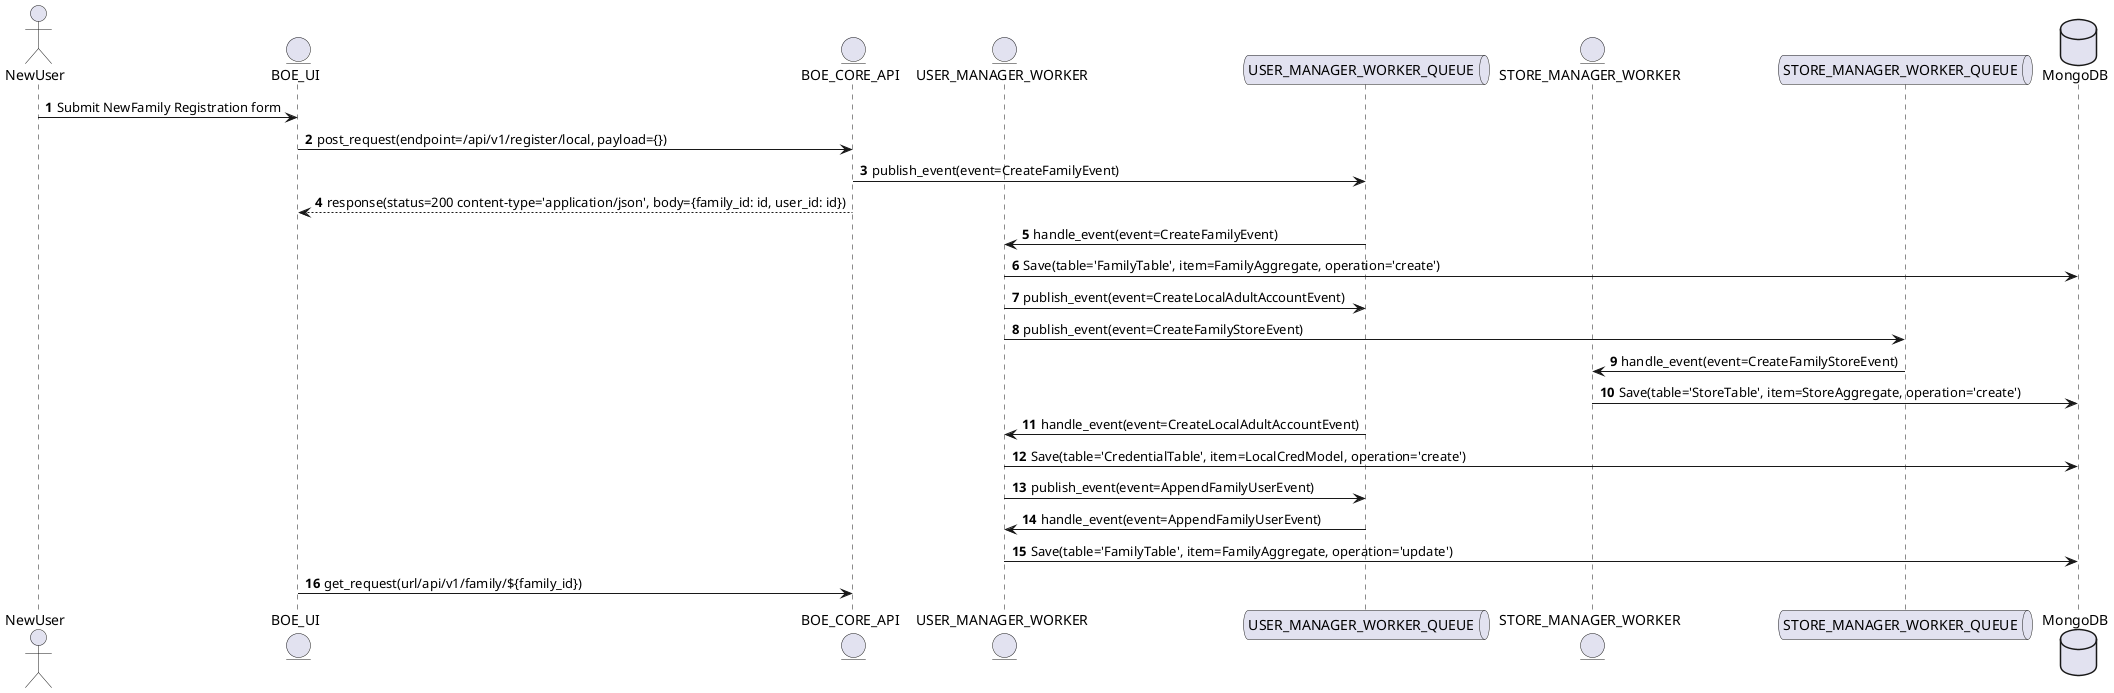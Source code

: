 @startuml
autonumber
actor NewUser
entity BOE_UI
entity BOE_CORE_API
entity USER_MANAGER_WORKER
queue USER_MANAGER_WORKER_QUEUE
entity STORE_MANAGER_WORKER
queue STORE_MANAGER_WORKER_QUEUE

database MongoDB


NewUser -> BOE_UI : Submit NewFamily Registration form
BOE_UI -> BOE_CORE_API: post_request(endpoint=/api/v1/register/local, payload={})
BOE_CORE_API -> USER_MANAGER_WORKER_QUEUE : publish_event(event=CreateFamilyEvent)
BOE_CORE_API --> BOE_UI: response(status=200 content-type='application/json', body={family_id: id, user_id: id})
USER_MANAGER_WORKER_QUEUE -> USER_MANAGER_WORKER: handle_event(event=CreateFamilyEvent)
USER_MANAGER_WORKER -> MongoDB : Save(table='FamilyTable', item=FamilyAggregate, operation='create')
USER_MANAGER_WORKER -> USER_MANAGER_WORKER_QUEUE: publish_event(event=CreateLocalAdultAccountEvent)
USER_MANAGER_WORKER -> STORE_MANAGER_WORKER_QUEUE: publish_event(event=CreateFamilyStoreEvent)
STORE_MANAGER_WORKER_QUEUE -> STORE_MANAGER_WORKER: handle_event(event=CreateFamilyStoreEvent)
STORE_MANAGER_WORKER -> MongoDB : Save(table='StoreTable', item=StoreAggregate, operation='create')
USER_MANAGER_WORKER_QUEUE -> USER_MANAGER_WORKER: handle_event(event=CreateLocalAdultAccountEvent)


USER_MANAGER_WORKER -> MongoDB : Save(table='CredentialTable', item=LocalCredModel, operation='create')
USER_MANAGER_WORKER -> USER_MANAGER_WORKER_QUEUE: publish_event(event=AppendFamilyUserEvent)
USER_MANAGER_WORKER_QUEUE -> USER_MANAGER_WORKER: handle_event(event=AppendFamilyUserEvent)
USER_MANAGER_WORKER -> MongoDB : Save(table='FamilyTable', item=FamilyAggregate, operation='update')
BOE_UI -> BOE_CORE_API: get_request(url/api/v1/family/${family_id})

@enduml